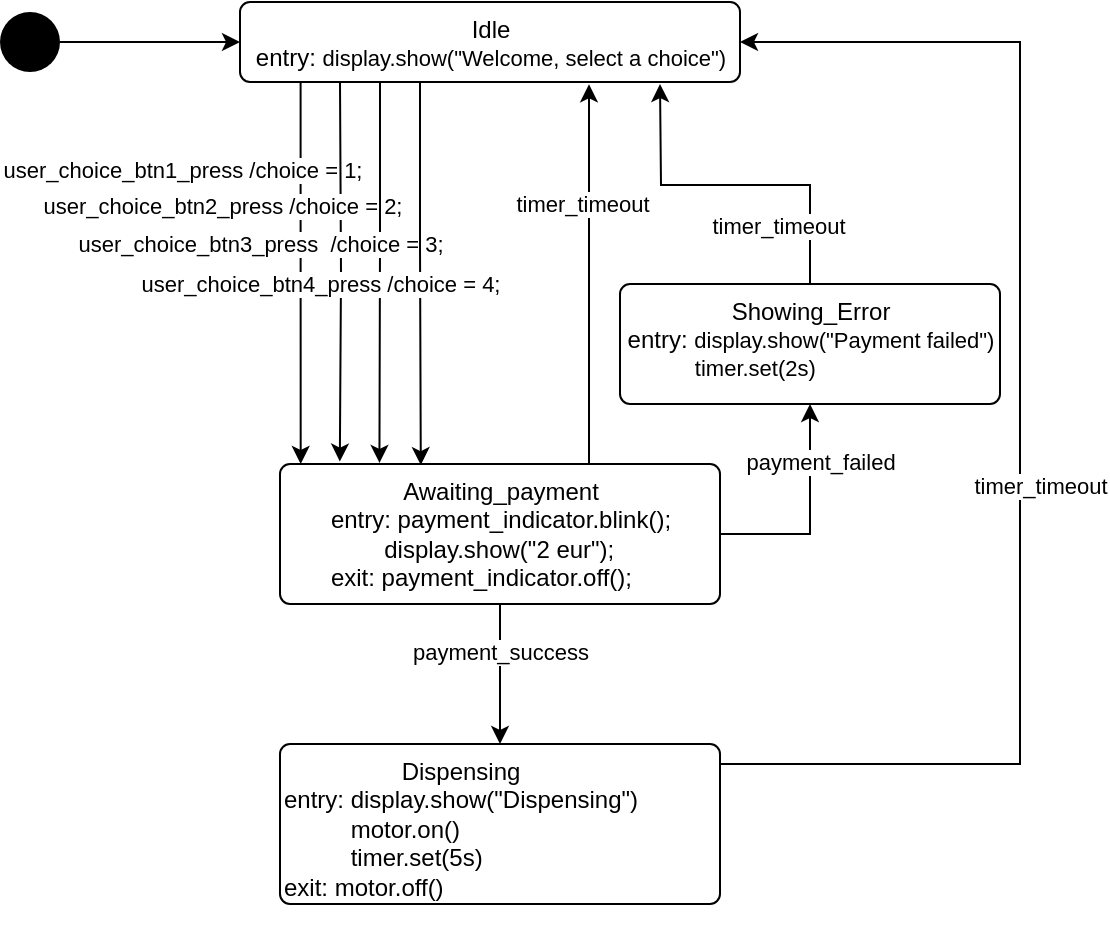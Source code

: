 <mxfile>
    <diagram id="29Wb8PX0OGs8G3ooDpeA" name="Page-1">
        <mxGraphModel dx="976" dy="477" grid="1" gridSize="10" guides="1" tooltips="1" connect="1" arrows="1" fold="1" page="1" pageScale="1" pageWidth="850" pageHeight="1100" math="0" shadow="0">
            <root>
                <mxCell id="0"/>
                <mxCell id="1" parent="0"/>
                <mxCell id="4" style="edgeStyle=orthogonalEdgeStyle;rounded=0;orthogonalLoop=1;jettySize=auto;html=1;entryX=0;entryY=0.5;entryDx=0;entryDy=0;" parent="1" source="2" target="5" edge="1">
                    <mxGeometry relative="1" as="geometry">
                        <mxPoint x="310" y="220" as="targetPoint"/>
                    </mxGeometry>
                </mxCell>
                <mxCell id="2" value="" style="ellipse;fillColor=#000000;strokeColor=none;" parent="1" vertex="1">
                    <mxGeometry x="160" y="204" width="30" height="30" as="geometry"/>
                </mxCell>
                <mxCell id="11" style="edgeStyle=orthogonalEdgeStyle;rounded=0;orthogonalLoop=1;jettySize=auto;html=1;entryX=0.047;entryY=0;entryDx=0;entryDy=0;entryPerimeter=0;" parent="1" source="5" target="6" edge="1">
                    <mxGeometry relative="1" as="geometry">
                        <mxPoint x="310" y="320" as="targetPoint"/>
                        <Array as="points">
                            <mxPoint x="310" y="295"/>
                        </Array>
                    </mxGeometry>
                </mxCell>
                <mxCell id="13" value="user_choice_btn1_press /choice = 1;" style="edgeLabel;html=1;align=center;verticalAlign=middle;resizable=0;points=[];" parent="11" vertex="1" connectable="0">
                    <mxGeometry x="-0.161" relative="1" as="geometry">
                        <mxPoint x="-60" y="-36" as="offset"/>
                    </mxGeometry>
                </mxCell>
                <mxCell id="5" value="Idle&lt;br&gt;entry:&amp;nbsp;&lt;span style=&quot;font-size: 11px&quot;&gt;display.show(&quot;Welcome, select a choice&quot;)&lt;/span&gt;" style="html=1;align=center;verticalAlign=top;rounded=1;absoluteArcSize=1;arcSize=10;dashed=0;" parent="1" vertex="1">
                    <mxGeometry x="280" y="199" width="250" height="40" as="geometry"/>
                </mxCell>
                <mxCell id="10" style="edgeStyle=orthogonalEdgeStyle;rounded=0;orthogonalLoop=1;jettySize=auto;html=1;entryX=0.5;entryY=1;entryDx=0;entryDy=0;" parent="1" source="6" target="26" edge="1">
                    <mxGeometry relative="1" as="geometry">
                        <Array as="points">
                            <mxPoint x="565" y="465"/>
                        </Array>
                        <mxPoint x="540" y="350" as="targetPoint"/>
                    </mxGeometry>
                </mxCell>
                <mxCell id="15" value="payment_failed" style="edgeLabel;html=1;align=center;verticalAlign=middle;resizable=0;points=[];" parent="10" vertex="1" connectable="0">
                    <mxGeometry x="0.308" y="-1" relative="1" as="geometry">
                        <mxPoint x="4" y="-9" as="offset"/>
                    </mxGeometry>
                </mxCell>
                <mxCell id="12" style="edgeStyle=orthogonalEdgeStyle;rounded=0;orthogonalLoop=1;jettySize=auto;html=1;entryX=0.5;entryY=0;entryDx=0;entryDy=0;" parent="1" source="6" target="7" edge="1">
                    <mxGeometry relative="1" as="geometry"/>
                </mxCell>
                <mxCell id="25" value="payment_success" style="edgeLabel;html=1;align=center;verticalAlign=middle;resizable=0;points=[];" parent="12" vertex="1" connectable="0">
                    <mxGeometry x="-0.717" relative="1" as="geometry">
                        <mxPoint y="14" as="offset"/>
                    </mxGeometry>
                </mxCell>
                <mxCell id="6" value="Awaiting_payment&lt;br&gt;&lt;div style=&quot;text-align: left&quot;&gt;&lt;span&gt;entry: payment_indicator.blink();&lt;/span&gt;&lt;/div&gt;&lt;div style=&quot;text-align: left&quot;&gt;&lt;span&gt;&lt;span style=&quot;white-space: pre&quot;&gt;&#9;&lt;/span&gt;display.show(&quot;2 eur&quot;);&lt;/span&gt;&lt;/div&gt;&lt;div style=&quot;text-align: left&quot;&gt;&lt;span&gt;exit: payment_indicator.off();&lt;/span&gt;&lt;/div&gt;" style="html=1;align=center;verticalAlign=top;rounded=1;absoluteArcSize=1;arcSize=10;dashed=0;" parent="1" vertex="1">
                    <mxGeometry x="300" y="430" width="220" height="70" as="geometry"/>
                </mxCell>
                <mxCell id="8" style="edgeStyle=orthogonalEdgeStyle;rounded=0;orthogonalLoop=1;jettySize=auto;html=1;entryX=1;entryY=0.5;entryDx=0;entryDy=0;" parent="1" source="7" target="5" edge="1">
                    <mxGeometry relative="1" as="geometry">
                        <mxPoint x="490" y="220" as="targetPoint"/>
                        <Array as="points">
                            <mxPoint x="670" y="580"/>
                            <mxPoint x="670" y="219"/>
                        </Array>
                    </mxGeometry>
                </mxCell>
                <mxCell id="24" value="timer_timeout" style="edgeLabel;html=1;align=center;verticalAlign=middle;resizable=0;points=[];" parent="8" vertex="1" connectable="0">
                    <mxGeometry x="0.389" y="-2" relative="1" as="geometry">
                        <mxPoint x="8" y="163" as="offset"/>
                    </mxGeometry>
                </mxCell>
                <mxCell id="7" value="&lt;div style=&quot;text-align: center&quot;&gt;&lt;span&gt;Dispensing&lt;/span&gt;&lt;/div&gt;&lt;div style=&quot;text-align: center&quot;&gt;&lt;span&gt;entry: display.show(&quot;Dispensing&quot;)&lt;/span&gt;&lt;/div&gt;&lt;div&gt;&lt;span&gt;&lt;span style=&quot;white-space: pre&quot;&gt;&#9;&lt;/span&gt;&amp;nbsp; motor.on()&lt;br&gt;&lt;/span&gt;&lt;/div&gt;&lt;div&gt;&lt;span&gt;&lt;span style=&quot;white-space: pre&quot;&gt;&#9;&lt;/span&gt;&amp;nbsp; timer.set(5s)&lt;br&gt;&lt;/span&gt;&lt;/div&gt;&lt;div&gt;&lt;span&gt;exit: motor.off()&lt;/span&gt;&lt;/div&gt;&lt;div&gt;&lt;br&gt;&lt;/div&gt;" style="html=1;align=left;verticalAlign=top;rounded=1;absoluteArcSize=1;arcSize=10;dashed=0;" parent="1" vertex="1">
                    <mxGeometry x="300" y="570" width="220" height="80" as="geometry"/>
                </mxCell>
                <mxCell id="14" style="edgeStyle=orthogonalEdgeStyle;rounded=0;orthogonalLoop=1;jettySize=auto;html=1;entryX=0.698;entryY=1.029;entryDx=0;entryDy=0;entryPerimeter=0;" parent="1" source="6" target="5" edge="1">
                    <mxGeometry relative="1" as="geometry">
                        <mxPoint x="410.0" y="320" as="sourcePoint"/>
                        <mxPoint x="410" y="239" as="targetPoint"/>
                        <Array as="points">
                            <mxPoint x="454" y="280"/>
                        </Array>
                    </mxGeometry>
                </mxCell>
                <mxCell id="16" value="timer_timeout" style="edgeLabel;html=1;align=center;verticalAlign=middle;resizable=0;points=[];" parent="14" vertex="1" connectable="0">
                    <mxGeometry x="0.165" relative="1" as="geometry">
                        <mxPoint x="-4" y="-20" as="offset"/>
                    </mxGeometry>
                </mxCell>
                <mxCell id="17" style="edgeStyle=orthogonalEdgeStyle;rounded=0;orthogonalLoop=1;jettySize=auto;html=1;entryX=0.136;entryY=-0.017;entryDx=0;entryDy=0;entryPerimeter=0;" parent="1" edge="1" target="6">
                    <mxGeometry relative="1" as="geometry">
                        <mxPoint x="330.0" y="239" as="sourcePoint"/>
                        <mxPoint x="330" y="350" as="targetPoint"/>
                        <Array as="points"/>
                    </mxGeometry>
                </mxCell>
                <mxCell id="18" value="user_choice_btn2_press&amp;nbsp;/choice = 2;" style="edgeLabel;html=1;align=center;verticalAlign=middle;resizable=0;points=[];" parent="17" vertex="1" connectable="0">
                    <mxGeometry x="-0.161" relative="1" as="geometry">
                        <mxPoint x="-60" y="-18" as="offset"/>
                    </mxGeometry>
                </mxCell>
                <mxCell id="19" style="edgeStyle=orthogonalEdgeStyle;rounded=0;orthogonalLoop=1;jettySize=auto;html=1;entryX=0.226;entryY=-0.008;entryDx=0;entryDy=0;entryPerimeter=0;" parent="1" target="6" edge="1">
                    <mxGeometry relative="1" as="geometry">
                        <mxPoint x="350.0" y="239" as="sourcePoint"/>
                        <mxPoint x="350" y="320" as="targetPoint"/>
                        <Array as="points">
                            <mxPoint x="350" y="320"/>
                        </Array>
                    </mxGeometry>
                </mxCell>
                <mxCell id="20" value="user_choice_btn3_press&amp;nbsp;&amp;nbsp;/choice = 3;" style="edgeLabel;html=1;align=center;verticalAlign=middle;resizable=0;points=[];" parent="19" vertex="1" connectable="0">
                    <mxGeometry x="-0.161" relative="1" as="geometry">
                        <mxPoint x="-60" y="1" as="offset"/>
                    </mxGeometry>
                </mxCell>
                <mxCell id="21" style="edgeStyle=orthogonalEdgeStyle;rounded=0;orthogonalLoop=1;jettySize=auto;html=1;entryX=0.32;entryY=0.008;entryDx=0;entryDy=0;entryPerimeter=0;" parent="1" target="6" edge="1">
                    <mxGeometry relative="1" as="geometry">
                        <mxPoint x="370.0" y="239" as="sourcePoint"/>
                        <mxPoint x="370" y="320" as="targetPoint"/>
                        <Array as="points">
                            <mxPoint x="370" y="320"/>
                            <mxPoint x="370" y="320"/>
                        </Array>
                    </mxGeometry>
                </mxCell>
                <mxCell id="22" value="user_choice_btn4_press&amp;nbsp;/choice = 4;" style="edgeLabel;html=1;align=center;verticalAlign=middle;resizable=0;points=[];" parent="21" vertex="1" connectable="0">
                    <mxGeometry x="-0.161" relative="1" as="geometry">
                        <mxPoint x="-50" y="20" as="offset"/>
                    </mxGeometry>
                </mxCell>
                <mxCell id="27" style="edgeStyle=orthogonalEdgeStyle;rounded=0;orthogonalLoop=1;jettySize=auto;html=1;" parent="1" source="26" edge="1">
                    <mxGeometry relative="1" as="geometry">
                        <mxPoint x="490" y="240" as="targetPoint"/>
                    </mxGeometry>
                </mxCell>
                <mxCell id="28" value="timer_timeout" style="edgeLabel;html=1;align=center;verticalAlign=middle;resizable=0;points=[];" parent="27" vertex="1" connectable="0">
                    <mxGeometry x="-0.194" y="-2" relative="1" as="geometry">
                        <mxPoint x="5" y="22" as="offset"/>
                    </mxGeometry>
                </mxCell>
                <mxCell id="26" value="&lt;div&gt;&lt;span&gt;Showing_Error&lt;/span&gt;&lt;/div&gt;&lt;div style=&quot;text-align: left&quot;&gt;&lt;span&gt;entry:&amp;nbsp;&lt;/span&gt;&lt;span style=&quot;font-size: 11px&quot;&gt;display.show(&quot;Payment failed&quot;)&lt;/span&gt;&lt;/div&gt;&lt;span style=&quot;font-size: 11px&quot;&gt;&lt;div style=&quot;text-align: left&quot;&gt;&lt;span&gt;&lt;span style=&quot;white-space: pre&quot;&gt;&#9;&lt;/span&gt;&amp;nbsp; &amp;nbsp;timer.set(2s)&lt;/span&gt;&lt;/div&gt;&lt;/span&gt;" style="html=1;align=center;verticalAlign=top;rounded=1;absoluteArcSize=1;arcSize=10;dashed=0;" parent="1" vertex="1">
                    <mxGeometry x="470" y="340" width="190" height="60" as="geometry"/>
                </mxCell>
            </root>
        </mxGraphModel>
    </diagram>
</mxfile>